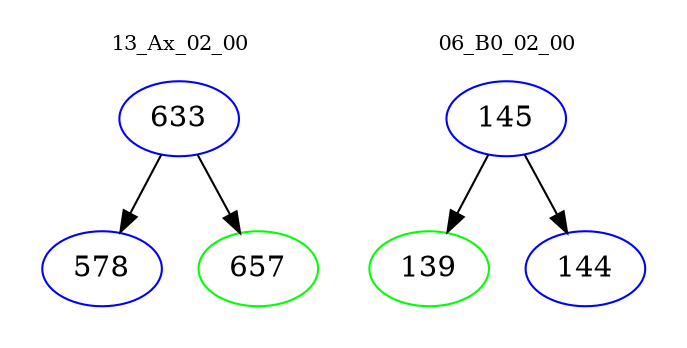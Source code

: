 digraph{
subgraph cluster_0 {
color = white
label = "13_Ax_02_00";
fontsize=10;
T0_633 [label="633", color="blue"]
T0_633 -> T0_578 [color="black"]
T0_578 [label="578", color="blue"]
T0_633 -> T0_657 [color="black"]
T0_657 [label="657", color="green"]
}
subgraph cluster_1 {
color = white
label = "06_B0_02_00";
fontsize=10;
T1_145 [label="145", color="blue"]
T1_145 -> T1_139 [color="black"]
T1_139 [label="139", color="green"]
T1_145 -> T1_144 [color="black"]
T1_144 [label="144", color="blue"]
}
}
